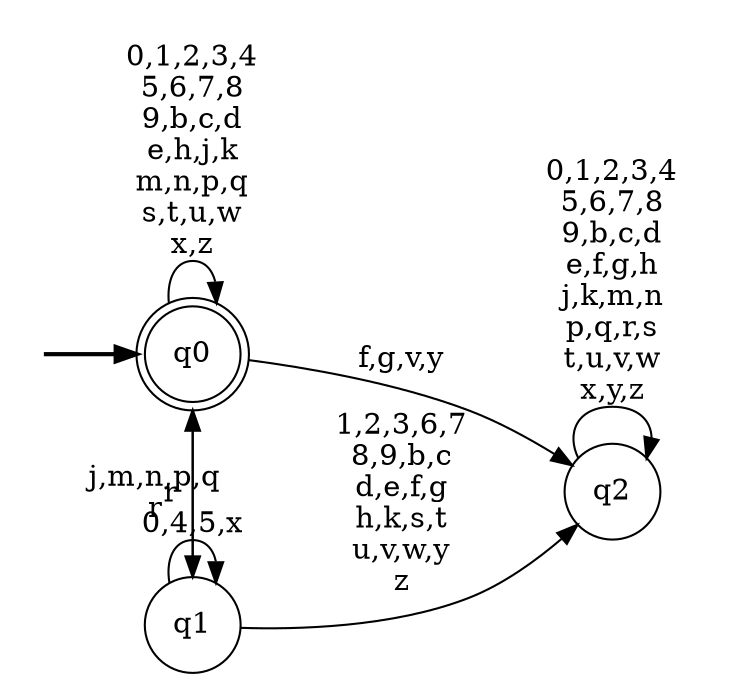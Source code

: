 digraph BlueStar {
__start0 [style = invis, shape = none, label = "", width = 0, height = 0];

rankdir=LR;
size="8,5";

s0 [style="rounded,filled", color="black", fillcolor="white" shape="doublecircle", label="q0"];
s1 [style="filled", color="black", fillcolor="white" shape="circle", label="q1"];
s2 [style="filled", color="black", fillcolor="white" shape="circle", label="q2"];
subgraph cluster_main { 
	graph [pad=".75", ranksep="0.15", nodesep="0.15"];
	 style=invis; 
	__start0 -> s0 [penwidth=2];
}
s0 -> s0 [label="0,1,2,3,4\n5,6,7,8\n9,b,c,d\ne,h,j,k\nm,n,p,q\ns,t,u,w\nx,z"];
s0 -> s1 [label="r"];
s0 -> s2 [label="f,g,v,y"];
s1 -> s0 [label="j,m,n,p,q\nr"];
s1 -> s1 [label="0,4,5,x"];
s1 -> s2 [label="1,2,3,6,7\n8,9,b,c\nd,e,f,g\nh,k,s,t\nu,v,w,y\nz"];
s2 -> s2 [label="0,1,2,3,4\n5,6,7,8\n9,b,c,d\ne,f,g,h\nj,k,m,n\np,q,r,s\nt,u,v,w\nx,y,z"];

}